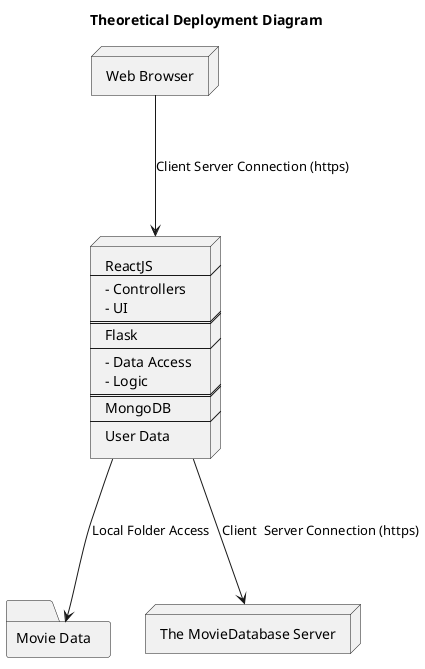 @startuml
title Theoretical Deployment Diagram

node Client[
    Web Browser
]

node Server[
    ReactJS
    ---
    - Controllers
    - UI
    ===
    Flask 
    ---
    - Data Access 
    - Logic
    ===
    MongoDB
    ---
    User Data
]

folder Data[
    Movie Data
]

node MovieDB_Server[
    The MovieDatabase Server
]

Client ---> Server : Client Server Connection (https)
Server ---> MovieDB_Server : Client  Server Connection (https)
Server ---> Data : Local Folder Access
@enduml